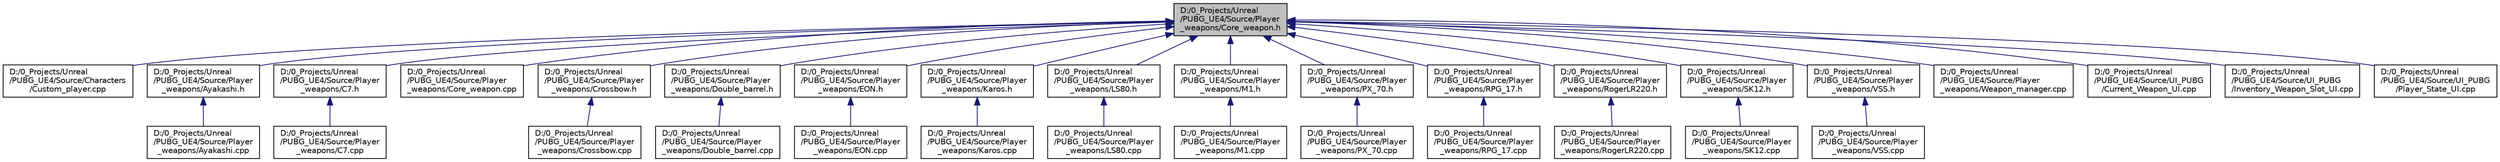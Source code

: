 digraph "D:/0_Projects/Unreal/PUBG_UE4/Source/Player_weapons/Core_weapon.h"
{
 // LATEX_PDF_SIZE
  edge [fontname="Helvetica",fontsize="10",labelfontname="Helvetica",labelfontsize="10"];
  node [fontname="Helvetica",fontsize="10",shape=record];
  Node1 [label="D:/0_Projects/Unreal\l/PUBG_UE4/Source/Player\l_weapons/Core_weapon.h",height=0.2,width=0.4,color="black", fillcolor="grey75", style="filled", fontcolor="black",tooltip="모든 총기 무기들은 이로부터 상속받음"];
  Node1 -> Node2 [dir="back",color="midnightblue",fontsize="10",style="solid"];
  Node2 [label="D:/0_Projects/Unreal\l/PUBG_UE4/Source/Characters\l/Custom_player.cpp",height=0.2,width=0.4,color="black", fillcolor="white", style="filled",URL="$_custom__player_8cpp.html",tooltip=" "];
  Node1 -> Node3 [dir="back",color="midnightblue",fontsize="10",style="solid"];
  Node3 [label="D:/0_Projects/Unreal\l/PUBG_UE4/Source/Player\l_weapons/Ayakashi.h",height=0.2,width=0.4,color="black", fillcolor="white", style="filled",URL="$_ayakashi_8h.html",tooltip=" "];
  Node3 -> Node4 [dir="back",color="midnightblue",fontsize="10",style="solid"];
  Node4 [label="D:/0_Projects/Unreal\l/PUBG_UE4/Source/Player\l_weapons/Ayakashi.cpp",height=0.2,width=0.4,color="black", fillcolor="white", style="filled",URL="$_ayakashi_8cpp.html",tooltip=" "];
  Node1 -> Node5 [dir="back",color="midnightblue",fontsize="10",style="solid"];
  Node5 [label="D:/0_Projects/Unreal\l/PUBG_UE4/Source/Player\l_weapons/C7.h",height=0.2,width=0.4,color="black", fillcolor="white", style="filled",URL="$_c7_8h.html",tooltip=" "];
  Node5 -> Node6 [dir="back",color="midnightblue",fontsize="10",style="solid"];
  Node6 [label="D:/0_Projects/Unreal\l/PUBG_UE4/Source/Player\l_weapons/C7.cpp",height=0.2,width=0.4,color="black", fillcolor="white", style="filled",URL="$_c7_8cpp.html",tooltip=" "];
  Node1 -> Node7 [dir="back",color="midnightblue",fontsize="10",style="solid"];
  Node7 [label="D:/0_Projects/Unreal\l/PUBG_UE4/Source/Player\l_weapons/Core_weapon.cpp",height=0.2,width=0.4,color="black", fillcolor="white", style="filled",URL="$_core__weapon_8cpp.html",tooltip=" "];
  Node1 -> Node8 [dir="back",color="midnightblue",fontsize="10",style="solid"];
  Node8 [label="D:/0_Projects/Unreal\l/PUBG_UE4/Source/Player\l_weapons/Crossbow.h",height=0.2,width=0.4,color="black", fillcolor="white", style="filled",URL="$_crossbow_8h.html",tooltip=" "];
  Node8 -> Node9 [dir="back",color="midnightblue",fontsize="10",style="solid"];
  Node9 [label="D:/0_Projects/Unreal\l/PUBG_UE4/Source/Player\l_weapons/Crossbow.cpp",height=0.2,width=0.4,color="black", fillcolor="white", style="filled",URL="$_crossbow_8cpp.html",tooltip=" "];
  Node1 -> Node10 [dir="back",color="midnightblue",fontsize="10",style="solid"];
  Node10 [label="D:/0_Projects/Unreal\l/PUBG_UE4/Source/Player\l_weapons/Double_barrel.h",height=0.2,width=0.4,color="black", fillcolor="white", style="filled",URL="$_double__barrel_8h.html",tooltip=" "];
  Node10 -> Node11 [dir="back",color="midnightblue",fontsize="10",style="solid"];
  Node11 [label="D:/0_Projects/Unreal\l/PUBG_UE4/Source/Player\l_weapons/Double_barrel.cpp",height=0.2,width=0.4,color="black", fillcolor="white", style="filled",URL="$_double__barrel_8cpp.html",tooltip=" "];
  Node1 -> Node12 [dir="back",color="midnightblue",fontsize="10",style="solid"];
  Node12 [label="D:/0_Projects/Unreal\l/PUBG_UE4/Source/Player\l_weapons/EON.h",height=0.2,width=0.4,color="black", fillcolor="white", style="filled",URL="$_e_o_n_8h.html",tooltip=" "];
  Node12 -> Node13 [dir="back",color="midnightblue",fontsize="10",style="solid"];
  Node13 [label="D:/0_Projects/Unreal\l/PUBG_UE4/Source/Player\l_weapons/EON.cpp",height=0.2,width=0.4,color="black", fillcolor="white", style="filled",URL="$_e_o_n_8cpp.html",tooltip=" "];
  Node1 -> Node14 [dir="back",color="midnightblue",fontsize="10",style="solid"];
  Node14 [label="D:/0_Projects/Unreal\l/PUBG_UE4/Source/Player\l_weapons/Karos.h",height=0.2,width=0.4,color="black", fillcolor="white", style="filled",URL="$_karos_8h.html",tooltip=" "];
  Node14 -> Node15 [dir="back",color="midnightblue",fontsize="10",style="solid"];
  Node15 [label="D:/0_Projects/Unreal\l/PUBG_UE4/Source/Player\l_weapons/Karos.cpp",height=0.2,width=0.4,color="black", fillcolor="white", style="filled",URL="$_karos_8cpp.html",tooltip=" "];
  Node1 -> Node16 [dir="back",color="midnightblue",fontsize="10",style="solid"];
  Node16 [label="D:/0_Projects/Unreal\l/PUBG_UE4/Source/Player\l_weapons/LS80.h",height=0.2,width=0.4,color="black", fillcolor="white", style="filled",URL="$_l_s80_8h.html",tooltip=" "];
  Node16 -> Node17 [dir="back",color="midnightblue",fontsize="10",style="solid"];
  Node17 [label="D:/0_Projects/Unreal\l/PUBG_UE4/Source/Player\l_weapons/LS80.cpp",height=0.2,width=0.4,color="black", fillcolor="white", style="filled",URL="$_l_s80_8cpp.html",tooltip=" "];
  Node1 -> Node18 [dir="back",color="midnightblue",fontsize="10",style="solid"];
  Node18 [label="D:/0_Projects/Unreal\l/PUBG_UE4/Source/Player\l_weapons/M1.h",height=0.2,width=0.4,color="black", fillcolor="white", style="filled",URL="$_m1_8h.html",tooltip=" "];
  Node18 -> Node19 [dir="back",color="midnightblue",fontsize="10",style="solid"];
  Node19 [label="D:/0_Projects/Unreal\l/PUBG_UE4/Source/Player\l_weapons/M1.cpp",height=0.2,width=0.4,color="black", fillcolor="white", style="filled",URL="$_m1_8cpp.html",tooltip=" "];
  Node1 -> Node20 [dir="back",color="midnightblue",fontsize="10",style="solid"];
  Node20 [label="D:/0_Projects/Unreal\l/PUBG_UE4/Source/Player\l_weapons/PX_70.h",height=0.2,width=0.4,color="black", fillcolor="white", style="filled",URL="$_p_x__70_8h.html",tooltip=" "];
  Node20 -> Node21 [dir="back",color="midnightblue",fontsize="10",style="solid"];
  Node21 [label="D:/0_Projects/Unreal\l/PUBG_UE4/Source/Player\l_weapons/PX_70.cpp",height=0.2,width=0.4,color="black", fillcolor="white", style="filled",URL="$_p_x__70_8cpp.html",tooltip=" "];
  Node1 -> Node22 [dir="back",color="midnightblue",fontsize="10",style="solid"];
  Node22 [label="D:/0_Projects/Unreal\l/PUBG_UE4/Source/Player\l_weapons/RPG_17.h",height=0.2,width=0.4,color="black", fillcolor="white", style="filled",URL="$_r_p_g__17_8h.html",tooltip=" "];
  Node22 -> Node23 [dir="back",color="midnightblue",fontsize="10",style="solid"];
  Node23 [label="D:/0_Projects/Unreal\l/PUBG_UE4/Source/Player\l_weapons/RPG_17.cpp",height=0.2,width=0.4,color="black", fillcolor="white", style="filled",URL="$_r_p_g__17_8cpp.html",tooltip=" "];
  Node1 -> Node24 [dir="back",color="midnightblue",fontsize="10",style="solid"];
  Node24 [label="D:/0_Projects/Unreal\l/PUBG_UE4/Source/Player\l_weapons/RogerLR220.h",height=0.2,width=0.4,color="black", fillcolor="white", style="filled",URL="$_roger_l_r220_8h.html",tooltip=" "];
  Node24 -> Node25 [dir="back",color="midnightblue",fontsize="10",style="solid"];
  Node25 [label="D:/0_Projects/Unreal\l/PUBG_UE4/Source/Player\l_weapons/RogerLR220.cpp",height=0.2,width=0.4,color="black", fillcolor="white", style="filled",URL="$_roger_l_r220_8cpp.html",tooltip=" "];
  Node1 -> Node26 [dir="back",color="midnightblue",fontsize="10",style="solid"];
  Node26 [label="D:/0_Projects/Unreal\l/PUBG_UE4/Source/Player\l_weapons/SK12.h",height=0.2,width=0.4,color="black", fillcolor="white", style="filled",URL="$_s_k12_8h.html",tooltip=" "];
  Node26 -> Node27 [dir="back",color="midnightblue",fontsize="10",style="solid"];
  Node27 [label="D:/0_Projects/Unreal\l/PUBG_UE4/Source/Player\l_weapons/SK12.cpp",height=0.2,width=0.4,color="black", fillcolor="white", style="filled",URL="$_s_k12_8cpp.html",tooltip=" "];
  Node1 -> Node28 [dir="back",color="midnightblue",fontsize="10",style="solid"];
  Node28 [label="D:/0_Projects/Unreal\l/PUBG_UE4/Source/Player\l_weapons/VSS.h",height=0.2,width=0.4,color="black", fillcolor="white", style="filled",URL="$_v_s_s_8h.html",tooltip=" "];
  Node28 -> Node29 [dir="back",color="midnightblue",fontsize="10",style="solid"];
  Node29 [label="D:/0_Projects/Unreal\l/PUBG_UE4/Source/Player\l_weapons/VSS.cpp",height=0.2,width=0.4,color="black", fillcolor="white", style="filled",URL="$_v_s_s_8cpp.html",tooltip=" "];
  Node1 -> Node30 [dir="back",color="midnightblue",fontsize="10",style="solid"];
  Node30 [label="D:/0_Projects/Unreal\l/PUBG_UE4/Source/Player\l_weapons/Weapon_manager.cpp",height=0.2,width=0.4,color="black", fillcolor="white", style="filled",URL="$_weapon__manager_8cpp.html",tooltip=" "];
  Node1 -> Node31 [dir="back",color="midnightblue",fontsize="10",style="solid"];
  Node31 [label="D:/0_Projects/Unreal\l/PUBG_UE4/Source/UI_PUBG\l/Current_Weapon_UI.cpp",height=0.2,width=0.4,color="black", fillcolor="white", style="filled",URL="$_current___weapon___u_i_8cpp.html",tooltip=" "];
  Node1 -> Node32 [dir="back",color="midnightblue",fontsize="10",style="solid"];
  Node32 [label="D:/0_Projects/Unreal\l/PUBG_UE4/Source/UI_PUBG\l/Inventory_Weapon_Slot_UI.cpp",height=0.2,width=0.4,color="black", fillcolor="white", style="filled",URL="$_inventory___weapon___slot___u_i_8cpp.html",tooltip=" "];
  Node1 -> Node33 [dir="back",color="midnightblue",fontsize="10",style="solid"];
  Node33 [label="D:/0_Projects/Unreal\l/PUBG_UE4/Source/UI_PUBG\l/Player_State_UI.cpp",height=0.2,width=0.4,color="black", fillcolor="white", style="filled",URL="$_player___state___u_i_8cpp.html",tooltip=" "];
}
